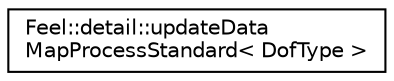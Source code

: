 digraph "Graphical Class Hierarchy"
{
 // LATEX_PDF_SIZE
  edge [fontname="Helvetica",fontsize="10",labelfontname="Helvetica",labelfontsize="10"];
  node [fontname="Helvetica",fontsize="10",shape=record];
  rankdir="LR";
  Node0 [label="Feel::detail::updateData\lMapProcessStandard\< DofType \>",height=0.2,width=0.4,color="black", fillcolor="white", style="filled",URL="$structFeel_1_1detail_1_1updateDataMapProcessStandard.html",tooltip=" "];
}

